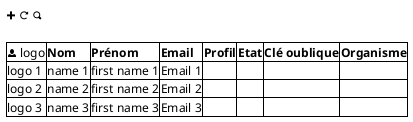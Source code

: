 @startsalt
{
<&plus> <&reload> <&magnifying-glass>
.
{#
<&person> logo | <b>Nom | <b>Prénom | <b>Email | <b>Profil | <b>Etat | <b>Clé oublique | <b>Organisme
logo 1 | name 1 | first name 1 | Email 1 | . | . | . | .
logo 2 | name 2 | first name 2 | Email 2 | . | . | . | .
logo 3 | name 3 | first name 3 | Email 3 | . | . | . | .
}
}
@endsalt